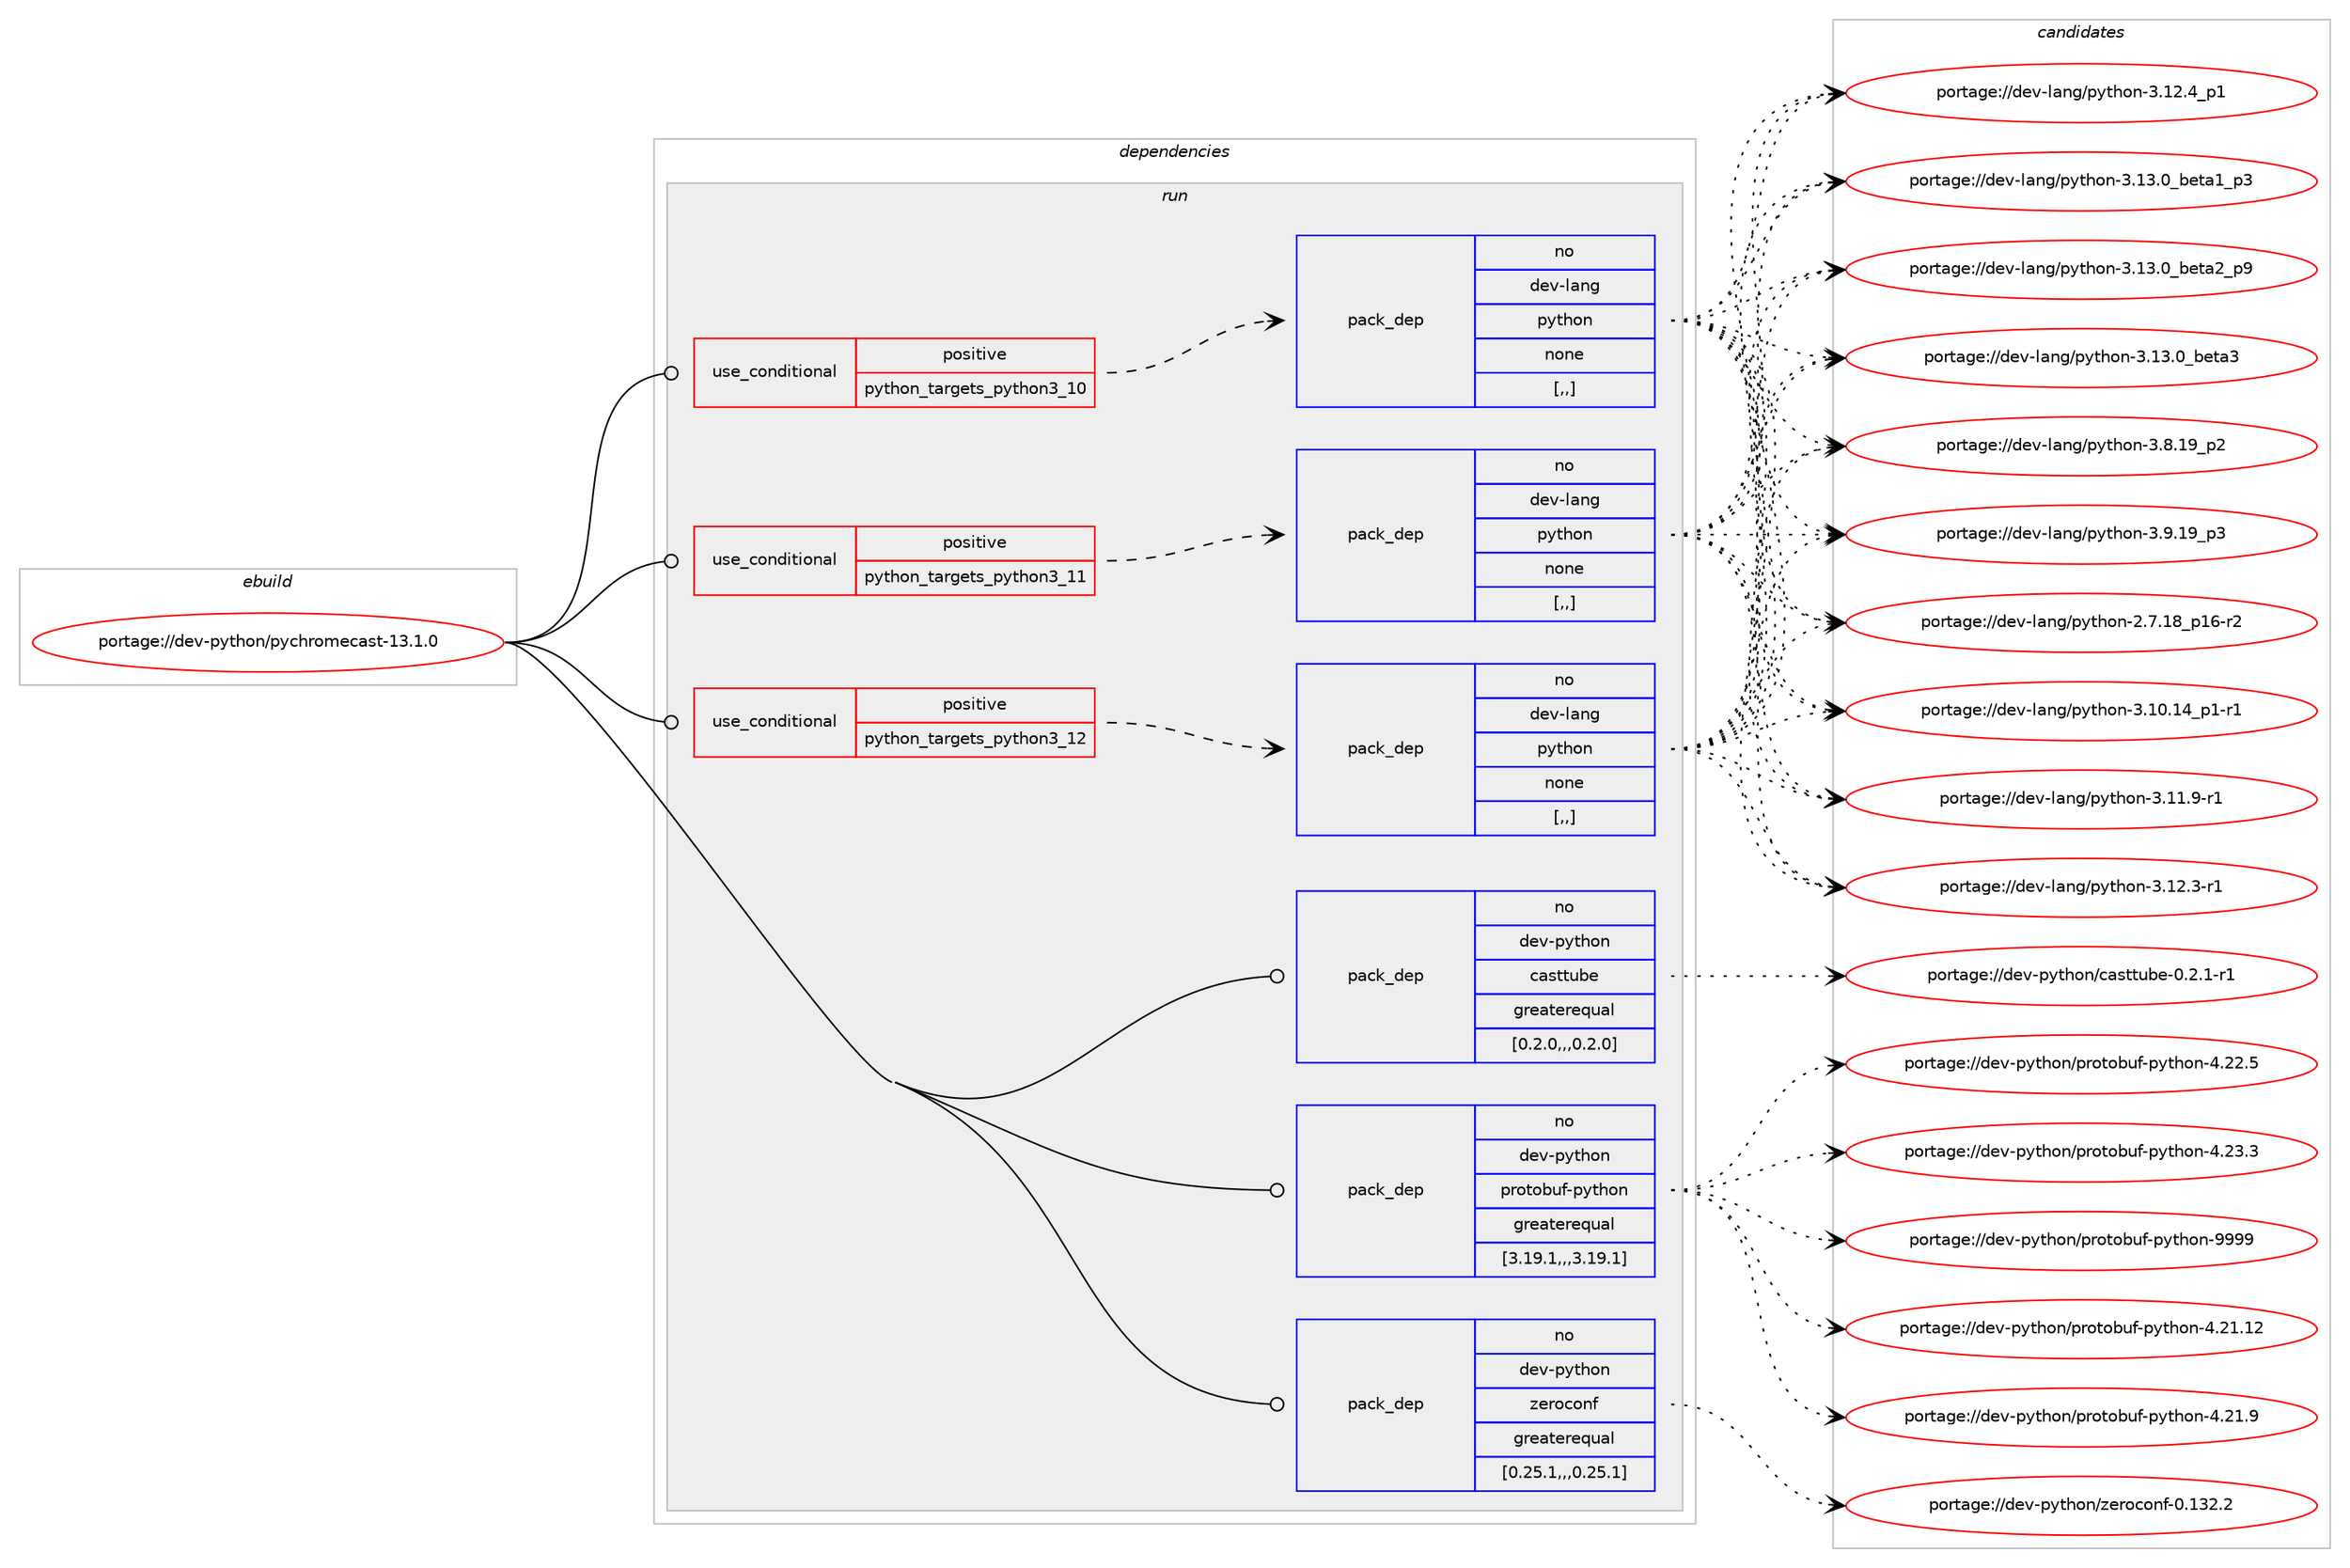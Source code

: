 digraph prolog {

# *************
# Graph options
# *************

newrank=true;
concentrate=true;
compound=true;
graph [rankdir=LR,fontname=Helvetica,fontsize=10,ranksep=1.5];#, ranksep=2.5, nodesep=0.2];
edge  [arrowhead=vee];
node  [fontname=Helvetica,fontsize=10];

# **********
# The ebuild
# **********

subgraph cluster_leftcol {
color=gray;
rank=same;
label=<<i>ebuild</i>>;
id [label="portage://dev-python/pychromecast-13.1.0", color=red, width=4, href="../dev-python/pychromecast-13.1.0.svg"];
}

# ****************
# The dependencies
# ****************

subgraph cluster_midcol {
color=gray;
label=<<i>dependencies</i>>;
subgraph cluster_compile {
fillcolor="#eeeeee";
style=filled;
label=<<i>compile</i>>;
}
subgraph cluster_compileandrun {
fillcolor="#eeeeee";
style=filled;
label=<<i>compile and run</i>>;
}
subgraph cluster_run {
fillcolor="#eeeeee";
style=filled;
label=<<i>run</i>>;
subgraph cond35546 {
dependency152207 [label=<<TABLE BORDER="0" CELLBORDER="1" CELLSPACING="0" CELLPADDING="4"><TR><TD ROWSPAN="3" CELLPADDING="10">use_conditional</TD></TR><TR><TD>positive</TD></TR><TR><TD>python_targets_python3_10</TD></TR></TABLE>>, shape=none, color=red];
subgraph pack115444 {
dependency152208 [label=<<TABLE BORDER="0" CELLBORDER="1" CELLSPACING="0" CELLPADDING="4" WIDTH="220"><TR><TD ROWSPAN="6" CELLPADDING="30">pack_dep</TD></TR><TR><TD WIDTH="110">no</TD></TR><TR><TD>dev-lang</TD></TR><TR><TD>python</TD></TR><TR><TD>none</TD></TR><TR><TD>[,,]</TD></TR></TABLE>>, shape=none, color=blue];
}
dependency152207:e -> dependency152208:w [weight=20,style="dashed",arrowhead="vee"];
}
id:e -> dependency152207:w [weight=20,style="solid",arrowhead="odot"];
subgraph cond35547 {
dependency152209 [label=<<TABLE BORDER="0" CELLBORDER="1" CELLSPACING="0" CELLPADDING="4"><TR><TD ROWSPAN="3" CELLPADDING="10">use_conditional</TD></TR><TR><TD>positive</TD></TR><TR><TD>python_targets_python3_11</TD></TR></TABLE>>, shape=none, color=red];
subgraph pack115445 {
dependency152210 [label=<<TABLE BORDER="0" CELLBORDER="1" CELLSPACING="0" CELLPADDING="4" WIDTH="220"><TR><TD ROWSPAN="6" CELLPADDING="30">pack_dep</TD></TR><TR><TD WIDTH="110">no</TD></TR><TR><TD>dev-lang</TD></TR><TR><TD>python</TD></TR><TR><TD>none</TD></TR><TR><TD>[,,]</TD></TR></TABLE>>, shape=none, color=blue];
}
dependency152209:e -> dependency152210:w [weight=20,style="dashed",arrowhead="vee"];
}
id:e -> dependency152209:w [weight=20,style="solid",arrowhead="odot"];
subgraph cond35548 {
dependency152211 [label=<<TABLE BORDER="0" CELLBORDER="1" CELLSPACING="0" CELLPADDING="4"><TR><TD ROWSPAN="3" CELLPADDING="10">use_conditional</TD></TR><TR><TD>positive</TD></TR><TR><TD>python_targets_python3_12</TD></TR></TABLE>>, shape=none, color=red];
subgraph pack115446 {
dependency152212 [label=<<TABLE BORDER="0" CELLBORDER="1" CELLSPACING="0" CELLPADDING="4" WIDTH="220"><TR><TD ROWSPAN="6" CELLPADDING="30">pack_dep</TD></TR><TR><TD WIDTH="110">no</TD></TR><TR><TD>dev-lang</TD></TR><TR><TD>python</TD></TR><TR><TD>none</TD></TR><TR><TD>[,,]</TD></TR></TABLE>>, shape=none, color=blue];
}
dependency152211:e -> dependency152212:w [weight=20,style="dashed",arrowhead="vee"];
}
id:e -> dependency152211:w [weight=20,style="solid",arrowhead="odot"];
subgraph pack115447 {
dependency152213 [label=<<TABLE BORDER="0" CELLBORDER="1" CELLSPACING="0" CELLPADDING="4" WIDTH="220"><TR><TD ROWSPAN="6" CELLPADDING="30">pack_dep</TD></TR><TR><TD WIDTH="110">no</TD></TR><TR><TD>dev-python</TD></TR><TR><TD>casttube</TD></TR><TR><TD>greaterequal</TD></TR><TR><TD>[0.2.0,,,0.2.0]</TD></TR></TABLE>>, shape=none, color=blue];
}
id:e -> dependency152213:w [weight=20,style="solid",arrowhead="odot"];
subgraph pack115448 {
dependency152214 [label=<<TABLE BORDER="0" CELLBORDER="1" CELLSPACING="0" CELLPADDING="4" WIDTH="220"><TR><TD ROWSPAN="6" CELLPADDING="30">pack_dep</TD></TR><TR><TD WIDTH="110">no</TD></TR><TR><TD>dev-python</TD></TR><TR><TD>protobuf-python</TD></TR><TR><TD>greaterequal</TD></TR><TR><TD>[3.19.1,,,3.19.1]</TD></TR></TABLE>>, shape=none, color=blue];
}
id:e -> dependency152214:w [weight=20,style="solid",arrowhead="odot"];
subgraph pack115449 {
dependency152215 [label=<<TABLE BORDER="0" CELLBORDER="1" CELLSPACING="0" CELLPADDING="4" WIDTH="220"><TR><TD ROWSPAN="6" CELLPADDING="30">pack_dep</TD></TR><TR><TD WIDTH="110">no</TD></TR><TR><TD>dev-python</TD></TR><TR><TD>zeroconf</TD></TR><TR><TD>greaterequal</TD></TR><TR><TD>[0.25.1,,,0.25.1]</TD></TR></TABLE>>, shape=none, color=blue];
}
id:e -> dependency152215:w [weight=20,style="solid",arrowhead="odot"];
}
}

# **************
# The candidates
# **************

subgraph cluster_choices {
rank=same;
color=gray;
label=<<i>candidates</i>>;

subgraph choice115444 {
color=black;
nodesep=1;
choice100101118451089711010347112121116104111110455046554649569511249544511450 [label="portage://dev-lang/python-2.7.18_p16-r2", color=red, width=4,href="../dev-lang/python-2.7.18_p16-r2.svg"];
choice100101118451089711010347112121116104111110455146494846495295112494511449 [label="portage://dev-lang/python-3.10.14_p1-r1", color=red, width=4,href="../dev-lang/python-3.10.14_p1-r1.svg"];
choice100101118451089711010347112121116104111110455146494946574511449 [label="portage://dev-lang/python-3.11.9-r1", color=red, width=4,href="../dev-lang/python-3.11.9-r1.svg"];
choice100101118451089711010347112121116104111110455146495046514511449 [label="portage://dev-lang/python-3.12.3-r1", color=red, width=4,href="../dev-lang/python-3.12.3-r1.svg"];
choice100101118451089711010347112121116104111110455146495046529511249 [label="portage://dev-lang/python-3.12.4_p1", color=red, width=4,href="../dev-lang/python-3.12.4_p1.svg"];
choice10010111845108971101034711212111610411111045514649514648959810111697499511251 [label="portage://dev-lang/python-3.13.0_beta1_p3", color=red, width=4,href="../dev-lang/python-3.13.0_beta1_p3.svg"];
choice10010111845108971101034711212111610411111045514649514648959810111697509511257 [label="portage://dev-lang/python-3.13.0_beta2_p9", color=red, width=4,href="../dev-lang/python-3.13.0_beta2_p9.svg"];
choice1001011184510897110103471121211161041111104551464951464895981011169751 [label="portage://dev-lang/python-3.13.0_beta3", color=red, width=4,href="../dev-lang/python-3.13.0_beta3.svg"];
choice100101118451089711010347112121116104111110455146564649579511250 [label="portage://dev-lang/python-3.8.19_p2", color=red, width=4,href="../dev-lang/python-3.8.19_p2.svg"];
choice100101118451089711010347112121116104111110455146574649579511251 [label="portage://dev-lang/python-3.9.19_p3", color=red, width=4,href="../dev-lang/python-3.9.19_p3.svg"];
dependency152208:e -> choice100101118451089711010347112121116104111110455046554649569511249544511450:w [style=dotted,weight="100"];
dependency152208:e -> choice100101118451089711010347112121116104111110455146494846495295112494511449:w [style=dotted,weight="100"];
dependency152208:e -> choice100101118451089711010347112121116104111110455146494946574511449:w [style=dotted,weight="100"];
dependency152208:e -> choice100101118451089711010347112121116104111110455146495046514511449:w [style=dotted,weight="100"];
dependency152208:e -> choice100101118451089711010347112121116104111110455146495046529511249:w [style=dotted,weight="100"];
dependency152208:e -> choice10010111845108971101034711212111610411111045514649514648959810111697499511251:w [style=dotted,weight="100"];
dependency152208:e -> choice10010111845108971101034711212111610411111045514649514648959810111697509511257:w [style=dotted,weight="100"];
dependency152208:e -> choice1001011184510897110103471121211161041111104551464951464895981011169751:w [style=dotted,weight="100"];
dependency152208:e -> choice100101118451089711010347112121116104111110455146564649579511250:w [style=dotted,weight="100"];
dependency152208:e -> choice100101118451089711010347112121116104111110455146574649579511251:w [style=dotted,weight="100"];
}
subgraph choice115445 {
color=black;
nodesep=1;
choice100101118451089711010347112121116104111110455046554649569511249544511450 [label="portage://dev-lang/python-2.7.18_p16-r2", color=red, width=4,href="../dev-lang/python-2.7.18_p16-r2.svg"];
choice100101118451089711010347112121116104111110455146494846495295112494511449 [label="portage://dev-lang/python-3.10.14_p1-r1", color=red, width=4,href="../dev-lang/python-3.10.14_p1-r1.svg"];
choice100101118451089711010347112121116104111110455146494946574511449 [label="portage://dev-lang/python-3.11.9-r1", color=red, width=4,href="../dev-lang/python-3.11.9-r1.svg"];
choice100101118451089711010347112121116104111110455146495046514511449 [label="portage://dev-lang/python-3.12.3-r1", color=red, width=4,href="../dev-lang/python-3.12.3-r1.svg"];
choice100101118451089711010347112121116104111110455146495046529511249 [label="portage://dev-lang/python-3.12.4_p1", color=red, width=4,href="../dev-lang/python-3.12.4_p1.svg"];
choice10010111845108971101034711212111610411111045514649514648959810111697499511251 [label="portage://dev-lang/python-3.13.0_beta1_p3", color=red, width=4,href="../dev-lang/python-3.13.0_beta1_p3.svg"];
choice10010111845108971101034711212111610411111045514649514648959810111697509511257 [label="portage://dev-lang/python-3.13.0_beta2_p9", color=red, width=4,href="../dev-lang/python-3.13.0_beta2_p9.svg"];
choice1001011184510897110103471121211161041111104551464951464895981011169751 [label="portage://dev-lang/python-3.13.0_beta3", color=red, width=4,href="../dev-lang/python-3.13.0_beta3.svg"];
choice100101118451089711010347112121116104111110455146564649579511250 [label="portage://dev-lang/python-3.8.19_p2", color=red, width=4,href="../dev-lang/python-3.8.19_p2.svg"];
choice100101118451089711010347112121116104111110455146574649579511251 [label="portage://dev-lang/python-3.9.19_p3", color=red, width=4,href="../dev-lang/python-3.9.19_p3.svg"];
dependency152210:e -> choice100101118451089711010347112121116104111110455046554649569511249544511450:w [style=dotted,weight="100"];
dependency152210:e -> choice100101118451089711010347112121116104111110455146494846495295112494511449:w [style=dotted,weight="100"];
dependency152210:e -> choice100101118451089711010347112121116104111110455146494946574511449:w [style=dotted,weight="100"];
dependency152210:e -> choice100101118451089711010347112121116104111110455146495046514511449:w [style=dotted,weight="100"];
dependency152210:e -> choice100101118451089711010347112121116104111110455146495046529511249:w [style=dotted,weight="100"];
dependency152210:e -> choice10010111845108971101034711212111610411111045514649514648959810111697499511251:w [style=dotted,weight="100"];
dependency152210:e -> choice10010111845108971101034711212111610411111045514649514648959810111697509511257:w [style=dotted,weight="100"];
dependency152210:e -> choice1001011184510897110103471121211161041111104551464951464895981011169751:w [style=dotted,weight="100"];
dependency152210:e -> choice100101118451089711010347112121116104111110455146564649579511250:w [style=dotted,weight="100"];
dependency152210:e -> choice100101118451089711010347112121116104111110455146574649579511251:w [style=dotted,weight="100"];
}
subgraph choice115446 {
color=black;
nodesep=1;
choice100101118451089711010347112121116104111110455046554649569511249544511450 [label="portage://dev-lang/python-2.7.18_p16-r2", color=red, width=4,href="../dev-lang/python-2.7.18_p16-r2.svg"];
choice100101118451089711010347112121116104111110455146494846495295112494511449 [label="portage://dev-lang/python-3.10.14_p1-r1", color=red, width=4,href="../dev-lang/python-3.10.14_p1-r1.svg"];
choice100101118451089711010347112121116104111110455146494946574511449 [label="portage://dev-lang/python-3.11.9-r1", color=red, width=4,href="../dev-lang/python-3.11.9-r1.svg"];
choice100101118451089711010347112121116104111110455146495046514511449 [label="portage://dev-lang/python-3.12.3-r1", color=red, width=4,href="../dev-lang/python-3.12.3-r1.svg"];
choice100101118451089711010347112121116104111110455146495046529511249 [label="portage://dev-lang/python-3.12.4_p1", color=red, width=4,href="../dev-lang/python-3.12.4_p1.svg"];
choice10010111845108971101034711212111610411111045514649514648959810111697499511251 [label="portage://dev-lang/python-3.13.0_beta1_p3", color=red, width=4,href="../dev-lang/python-3.13.0_beta1_p3.svg"];
choice10010111845108971101034711212111610411111045514649514648959810111697509511257 [label="portage://dev-lang/python-3.13.0_beta2_p9", color=red, width=4,href="../dev-lang/python-3.13.0_beta2_p9.svg"];
choice1001011184510897110103471121211161041111104551464951464895981011169751 [label="portage://dev-lang/python-3.13.0_beta3", color=red, width=4,href="../dev-lang/python-3.13.0_beta3.svg"];
choice100101118451089711010347112121116104111110455146564649579511250 [label="portage://dev-lang/python-3.8.19_p2", color=red, width=4,href="../dev-lang/python-3.8.19_p2.svg"];
choice100101118451089711010347112121116104111110455146574649579511251 [label="portage://dev-lang/python-3.9.19_p3", color=red, width=4,href="../dev-lang/python-3.9.19_p3.svg"];
dependency152212:e -> choice100101118451089711010347112121116104111110455046554649569511249544511450:w [style=dotted,weight="100"];
dependency152212:e -> choice100101118451089711010347112121116104111110455146494846495295112494511449:w [style=dotted,weight="100"];
dependency152212:e -> choice100101118451089711010347112121116104111110455146494946574511449:w [style=dotted,weight="100"];
dependency152212:e -> choice100101118451089711010347112121116104111110455146495046514511449:w [style=dotted,weight="100"];
dependency152212:e -> choice100101118451089711010347112121116104111110455146495046529511249:w [style=dotted,weight="100"];
dependency152212:e -> choice10010111845108971101034711212111610411111045514649514648959810111697499511251:w [style=dotted,weight="100"];
dependency152212:e -> choice10010111845108971101034711212111610411111045514649514648959810111697509511257:w [style=dotted,weight="100"];
dependency152212:e -> choice1001011184510897110103471121211161041111104551464951464895981011169751:w [style=dotted,weight="100"];
dependency152212:e -> choice100101118451089711010347112121116104111110455146564649579511250:w [style=dotted,weight="100"];
dependency152212:e -> choice100101118451089711010347112121116104111110455146574649579511251:w [style=dotted,weight="100"];
}
subgraph choice115447 {
color=black;
nodesep=1;
choice10010111845112121116104111110479997115116116117981014548465046494511449 [label="portage://dev-python/casttube-0.2.1-r1", color=red, width=4,href="../dev-python/casttube-0.2.1-r1.svg"];
dependency152213:e -> choice10010111845112121116104111110479997115116116117981014548465046494511449:w [style=dotted,weight="100"];
}
subgraph choice115448 {
color=black;
nodesep=1;
choice100101118451121211161041111104711211411111611198117102451121211161041111104552465049464950 [label="portage://dev-python/protobuf-python-4.21.12", color=red, width=4,href="../dev-python/protobuf-python-4.21.12.svg"];
choice1001011184511212111610411111047112114111116111981171024511212111610411111045524650494657 [label="portage://dev-python/protobuf-python-4.21.9", color=red, width=4,href="../dev-python/protobuf-python-4.21.9.svg"];
choice1001011184511212111610411111047112114111116111981171024511212111610411111045524650504653 [label="portage://dev-python/protobuf-python-4.22.5", color=red, width=4,href="../dev-python/protobuf-python-4.22.5.svg"];
choice1001011184511212111610411111047112114111116111981171024511212111610411111045524650514651 [label="portage://dev-python/protobuf-python-4.23.3", color=red, width=4,href="../dev-python/protobuf-python-4.23.3.svg"];
choice100101118451121211161041111104711211411111611198117102451121211161041111104557575757 [label="portage://dev-python/protobuf-python-9999", color=red, width=4,href="../dev-python/protobuf-python-9999.svg"];
dependency152214:e -> choice100101118451121211161041111104711211411111611198117102451121211161041111104552465049464950:w [style=dotted,weight="100"];
dependency152214:e -> choice1001011184511212111610411111047112114111116111981171024511212111610411111045524650494657:w [style=dotted,weight="100"];
dependency152214:e -> choice1001011184511212111610411111047112114111116111981171024511212111610411111045524650504653:w [style=dotted,weight="100"];
dependency152214:e -> choice1001011184511212111610411111047112114111116111981171024511212111610411111045524650514651:w [style=dotted,weight="100"];
dependency152214:e -> choice100101118451121211161041111104711211411111611198117102451121211161041111104557575757:w [style=dotted,weight="100"];
}
subgraph choice115449 {
color=black;
nodesep=1;
choice1001011184511212111610411111047122101114111991111101024548464951504650 [label="portage://dev-python/zeroconf-0.132.2", color=red, width=4,href="../dev-python/zeroconf-0.132.2.svg"];
dependency152215:e -> choice1001011184511212111610411111047122101114111991111101024548464951504650:w [style=dotted,weight="100"];
}
}

}
